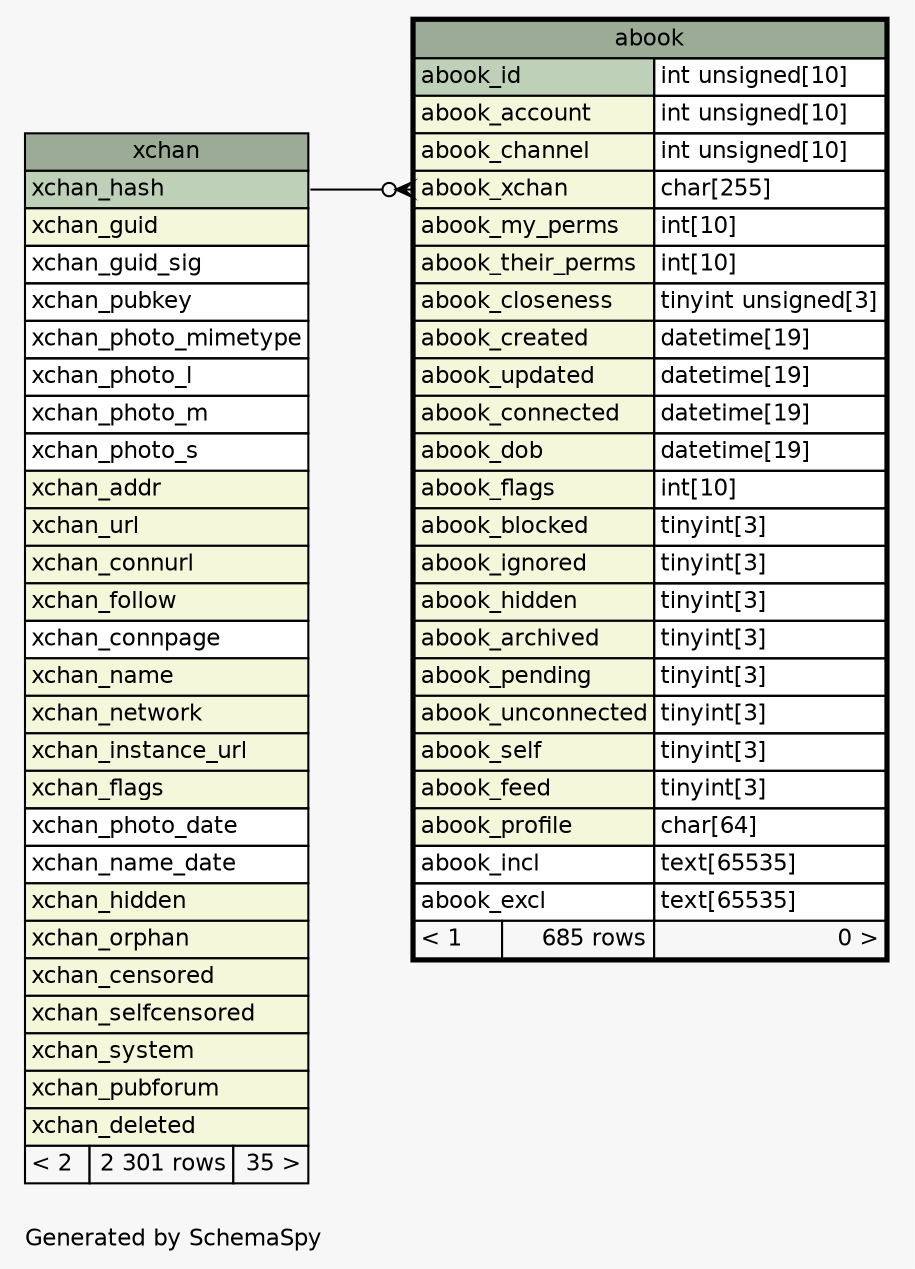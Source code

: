 // dot 2.26.3 on Linux 3.2.0-4-686-pae
// SchemaSpy rev 590
digraph "oneDegreeRelationshipsDiagram" {
  graph [
    rankdir="RL"
    bgcolor="#f7f7f7"
    label="\nGenerated by SchemaSpy"
    labeljust="l"
    nodesep="0.18"
    ranksep="0.46"
    fontname="Helvetica"
    fontsize="11"
  ];
  node [
    fontname="Helvetica"
    fontsize="11"
    shape="plaintext"
  ];
  edge [
    arrowsize="0.8"
  ];
  "abook":"abook_xchan":w -> "xchan":"xchan_hash":e [arrowhead=none dir=back arrowtail=crowodot];
  "abook" [
    label=<
    <TABLE BORDER="2" CELLBORDER="1" CELLSPACING="0" BGCOLOR="#ffffff">
      <TR><TD COLSPAN="3" BGCOLOR="#9bab96" ALIGN="CENTER">abook</TD></TR>
      <TR><TD PORT="abook_id" COLSPAN="2" BGCOLOR="#bed1b8" ALIGN="LEFT">abook_id</TD><TD PORT="abook_id.type" ALIGN="LEFT">int unsigned[10]</TD></TR>
      <TR><TD PORT="abook_account" COLSPAN="2" BGCOLOR="#f4f7da" ALIGN="LEFT">abook_account</TD><TD PORT="abook_account.type" ALIGN="LEFT">int unsigned[10]</TD></TR>
      <TR><TD PORT="abook_channel" COLSPAN="2" BGCOLOR="#f4f7da" ALIGN="LEFT">abook_channel</TD><TD PORT="abook_channel.type" ALIGN="LEFT">int unsigned[10]</TD></TR>
      <TR><TD PORT="abook_xchan" COLSPAN="2" BGCOLOR="#f4f7da" ALIGN="LEFT">abook_xchan</TD><TD PORT="abook_xchan.type" ALIGN="LEFT">char[255]</TD></TR>
      <TR><TD PORT="abook_my_perms" COLSPAN="2" BGCOLOR="#f4f7da" ALIGN="LEFT">abook_my_perms</TD><TD PORT="abook_my_perms.type" ALIGN="LEFT">int[10]</TD></TR>
      <TR><TD PORT="abook_their_perms" COLSPAN="2" BGCOLOR="#f4f7da" ALIGN="LEFT">abook_their_perms</TD><TD PORT="abook_their_perms.type" ALIGN="LEFT">int[10]</TD></TR>
      <TR><TD PORT="abook_closeness" COLSPAN="2" BGCOLOR="#f4f7da" ALIGN="LEFT">abook_closeness</TD><TD PORT="abook_closeness.type" ALIGN="LEFT">tinyint unsigned[3]</TD></TR>
      <TR><TD PORT="abook_created" COLSPAN="2" BGCOLOR="#f4f7da" ALIGN="LEFT">abook_created</TD><TD PORT="abook_created.type" ALIGN="LEFT">datetime[19]</TD></TR>
      <TR><TD PORT="abook_updated" COLSPAN="2" BGCOLOR="#f4f7da" ALIGN="LEFT">abook_updated</TD><TD PORT="abook_updated.type" ALIGN="LEFT">datetime[19]</TD></TR>
      <TR><TD PORT="abook_connected" COLSPAN="2" BGCOLOR="#f4f7da" ALIGN="LEFT">abook_connected</TD><TD PORT="abook_connected.type" ALIGN="LEFT">datetime[19]</TD></TR>
      <TR><TD PORT="abook_dob" COLSPAN="2" BGCOLOR="#f4f7da" ALIGN="LEFT">abook_dob</TD><TD PORT="abook_dob.type" ALIGN="LEFT">datetime[19]</TD></TR>
      <TR><TD PORT="abook_flags" COLSPAN="2" BGCOLOR="#f4f7da" ALIGN="LEFT">abook_flags</TD><TD PORT="abook_flags.type" ALIGN="LEFT">int[10]</TD></TR>
      <TR><TD PORT="abook_blocked" COLSPAN="2" BGCOLOR="#f4f7da" ALIGN="LEFT">abook_blocked</TD><TD PORT="abook_blocked.type" ALIGN="LEFT">tinyint[3]</TD></TR>
      <TR><TD PORT="abook_ignored" COLSPAN="2" BGCOLOR="#f4f7da" ALIGN="LEFT">abook_ignored</TD><TD PORT="abook_ignored.type" ALIGN="LEFT">tinyint[3]</TD></TR>
      <TR><TD PORT="abook_hidden" COLSPAN="2" BGCOLOR="#f4f7da" ALIGN="LEFT">abook_hidden</TD><TD PORT="abook_hidden.type" ALIGN="LEFT">tinyint[3]</TD></TR>
      <TR><TD PORT="abook_archived" COLSPAN="2" BGCOLOR="#f4f7da" ALIGN="LEFT">abook_archived</TD><TD PORT="abook_archived.type" ALIGN="LEFT">tinyint[3]</TD></TR>
      <TR><TD PORT="abook_pending" COLSPAN="2" BGCOLOR="#f4f7da" ALIGN="LEFT">abook_pending</TD><TD PORT="abook_pending.type" ALIGN="LEFT">tinyint[3]</TD></TR>
      <TR><TD PORT="abook_unconnected" COLSPAN="2" BGCOLOR="#f4f7da" ALIGN="LEFT">abook_unconnected</TD><TD PORT="abook_unconnected.type" ALIGN="LEFT">tinyint[3]</TD></TR>
      <TR><TD PORT="abook_self" COLSPAN="2" BGCOLOR="#f4f7da" ALIGN="LEFT">abook_self</TD><TD PORT="abook_self.type" ALIGN="LEFT">tinyint[3]</TD></TR>
      <TR><TD PORT="abook_feed" COLSPAN="2" BGCOLOR="#f4f7da" ALIGN="LEFT">abook_feed</TD><TD PORT="abook_feed.type" ALIGN="LEFT">tinyint[3]</TD></TR>
      <TR><TD PORT="abook_profile" COLSPAN="2" BGCOLOR="#f4f7da" ALIGN="LEFT">abook_profile</TD><TD PORT="abook_profile.type" ALIGN="LEFT">char[64]</TD></TR>
      <TR><TD PORT="abook_incl" COLSPAN="2" ALIGN="LEFT">abook_incl</TD><TD PORT="abook_incl.type" ALIGN="LEFT">text[65535]</TD></TR>
      <TR><TD PORT="abook_excl" COLSPAN="2" ALIGN="LEFT">abook_excl</TD><TD PORT="abook_excl.type" ALIGN="LEFT">text[65535]</TD></TR>
      <TR><TD ALIGN="LEFT" BGCOLOR="#f7f7f7">&lt; 1</TD><TD ALIGN="RIGHT" BGCOLOR="#f7f7f7">685 rows</TD><TD ALIGN="RIGHT" BGCOLOR="#f7f7f7">0 &gt;</TD></TR>
    </TABLE>>
    URL="abook.html"
    tooltip="abook"
  ];
  "xchan" [
    label=<
    <TABLE BORDER="0" CELLBORDER="1" CELLSPACING="0" BGCOLOR="#ffffff">
      <TR><TD COLSPAN="3" BGCOLOR="#9bab96" ALIGN="CENTER">xchan</TD></TR>
      <TR><TD PORT="xchan_hash" COLSPAN="3" BGCOLOR="#bed1b8" ALIGN="LEFT">xchan_hash</TD></TR>
      <TR><TD PORT="xchan_guid" COLSPAN="3" BGCOLOR="#f4f7da" ALIGN="LEFT">xchan_guid</TD></TR>
      <TR><TD PORT="xchan_guid_sig" COLSPAN="3" ALIGN="LEFT">xchan_guid_sig</TD></TR>
      <TR><TD PORT="xchan_pubkey" COLSPAN="3" ALIGN="LEFT">xchan_pubkey</TD></TR>
      <TR><TD PORT="xchan_photo_mimetype" COLSPAN="3" ALIGN="LEFT">xchan_photo_mimetype</TD></TR>
      <TR><TD PORT="xchan_photo_l" COLSPAN="3" ALIGN="LEFT">xchan_photo_l</TD></TR>
      <TR><TD PORT="xchan_photo_m" COLSPAN="3" ALIGN="LEFT">xchan_photo_m</TD></TR>
      <TR><TD PORT="xchan_photo_s" COLSPAN="3" ALIGN="LEFT">xchan_photo_s</TD></TR>
      <TR><TD PORT="xchan_addr" COLSPAN="3" BGCOLOR="#f4f7da" ALIGN="LEFT">xchan_addr</TD></TR>
      <TR><TD PORT="xchan_url" COLSPAN="3" BGCOLOR="#f4f7da" ALIGN="LEFT">xchan_url</TD></TR>
      <TR><TD PORT="xchan_connurl" COLSPAN="3" BGCOLOR="#f4f7da" ALIGN="LEFT">xchan_connurl</TD></TR>
      <TR><TD PORT="xchan_follow" COLSPAN="3" BGCOLOR="#f4f7da" ALIGN="LEFT">xchan_follow</TD></TR>
      <TR><TD PORT="xchan_connpage" COLSPAN="3" ALIGN="LEFT">xchan_connpage</TD></TR>
      <TR><TD PORT="xchan_name" COLSPAN="3" BGCOLOR="#f4f7da" ALIGN="LEFT">xchan_name</TD></TR>
      <TR><TD PORT="xchan_network" COLSPAN="3" BGCOLOR="#f4f7da" ALIGN="LEFT">xchan_network</TD></TR>
      <TR><TD PORT="xchan_instance_url" COLSPAN="3" BGCOLOR="#f4f7da" ALIGN="LEFT">xchan_instance_url</TD></TR>
      <TR><TD PORT="xchan_flags" COLSPAN="3" BGCOLOR="#f4f7da" ALIGN="LEFT">xchan_flags</TD></TR>
      <TR><TD PORT="xchan_photo_date" COLSPAN="3" ALIGN="LEFT">xchan_photo_date</TD></TR>
      <TR><TD PORT="xchan_name_date" COLSPAN="3" ALIGN="LEFT">xchan_name_date</TD></TR>
      <TR><TD PORT="xchan_hidden" COLSPAN="3" BGCOLOR="#f4f7da" ALIGN="LEFT">xchan_hidden</TD></TR>
      <TR><TD PORT="xchan_orphan" COLSPAN="3" BGCOLOR="#f4f7da" ALIGN="LEFT">xchan_orphan</TD></TR>
      <TR><TD PORT="xchan_censored" COLSPAN="3" BGCOLOR="#f4f7da" ALIGN="LEFT">xchan_censored</TD></TR>
      <TR><TD PORT="xchan_selfcensored" COLSPAN="3" BGCOLOR="#f4f7da" ALIGN="LEFT">xchan_selfcensored</TD></TR>
      <TR><TD PORT="xchan_system" COLSPAN="3" BGCOLOR="#f4f7da" ALIGN="LEFT">xchan_system</TD></TR>
      <TR><TD PORT="xchan_pubforum" COLSPAN="3" BGCOLOR="#f4f7da" ALIGN="LEFT">xchan_pubforum</TD></TR>
      <TR><TD PORT="xchan_deleted" COLSPAN="3" BGCOLOR="#f4f7da" ALIGN="LEFT">xchan_deleted</TD></TR>
      <TR><TD ALIGN="LEFT" BGCOLOR="#f7f7f7">&lt; 2</TD><TD ALIGN="RIGHT" BGCOLOR="#f7f7f7">2 301 rows</TD><TD ALIGN="RIGHT" BGCOLOR="#f7f7f7">35 &gt;</TD></TR>
    </TABLE>>
    URL="xchan.html"
    tooltip="xchan"
  ];
}
